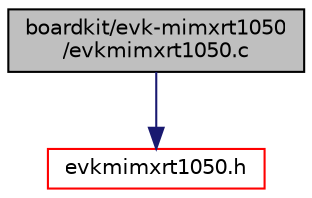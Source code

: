 digraph "boardkit/evk-mimxrt1050/evkmimxrt1050.c"
{
  edge [fontname="Helvetica",fontsize="10",labelfontname="Helvetica",labelfontsize="10"];
  node [fontname="Helvetica",fontsize="10",shape=record];
  Node0 [label="boardkit/evk-mimxrt1050\l/evkmimxrt1050.c",height=0.2,width=0.4,color="black", fillcolor="grey75", style="filled", fontcolor="black"];
  Node0 -> Node1 [color="midnightblue",fontsize="10",style="solid",fontname="Helvetica"];
  Node1 [label="evkmimxrt1050.h",height=0.2,width=0.4,color="red", fillcolor="white", style="filled",URL="$evkmimxrt1050_8h.html",tooltip="The evkmimxrt1050.h file defines GPIO pin mappings for evkmimxrt1050 board. "];
}

